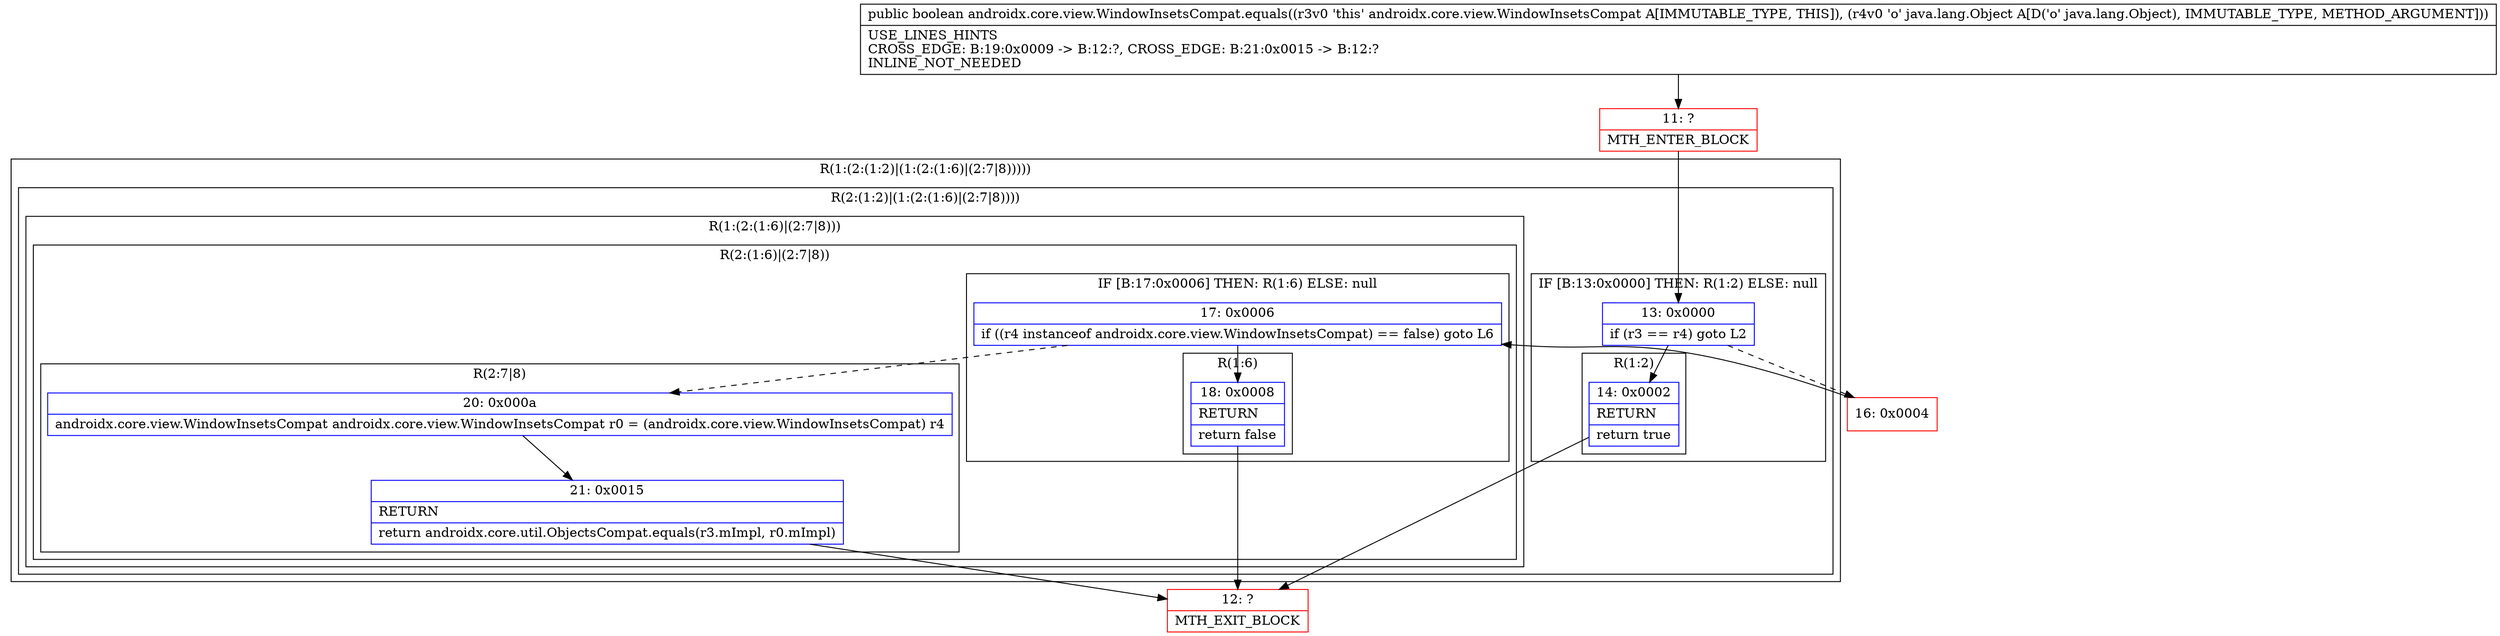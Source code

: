 digraph "CFG forandroidx.core.view.WindowInsetsCompat.equals(Ljava\/lang\/Object;)Z" {
subgraph cluster_Region_1426219505 {
label = "R(1:(2:(1:2)|(1:(2:(1:6)|(2:7|8)))))";
node [shape=record,color=blue];
subgraph cluster_Region_606581874 {
label = "R(2:(1:2)|(1:(2:(1:6)|(2:7|8))))";
node [shape=record,color=blue];
subgraph cluster_IfRegion_750295938 {
label = "IF [B:13:0x0000] THEN: R(1:2) ELSE: null";
node [shape=record,color=blue];
Node_13 [shape=record,label="{13\:\ 0x0000|if (r3 == r4) goto L2\l}"];
subgraph cluster_Region_1028553566 {
label = "R(1:2)";
node [shape=record,color=blue];
Node_14 [shape=record,label="{14\:\ 0x0002|RETURN\l|return true\l}"];
}
}
subgraph cluster_Region_2072353007 {
label = "R(1:(2:(1:6)|(2:7|8)))";
node [shape=record,color=blue];
subgraph cluster_Region_1645750217 {
label = "R(2:(1:6)|(2:7|8))";
node [shape=record,color=blue];
subgraph cluster_IfRegion_177525891 {
label = "IF [B:17:0x0006] THEN: R(1:6) ELSE: null";
node [shape=record,color=blue];
Node_17 [shape=record,label="{17\:\ 0x0006|if ((r4 instanceof androidx.core.view.WindowInsetsCompat) == false) goto L6\l}"];
subgraph cluster_Region_1146014212 {
label = "R(1:6)";
node [shape=record,color=blue];
Node_18 [shape=record,label="{18\:\ 0x0008|RETURN\l|return false\l}"];
}
}
subgraph cluster_Region_1372251649 {
label = "R(2:7|8)";
node [shape=record,color=blue];
Node_20 [shape=record,label="{20\:\ 0x000a|androidx.core.view.WindowInsetsCompat androidx.core.view.WindowInsetsCompat r0 = (androidx.core.view.WindowInsetsCompat) r4\l}"];
Node_21 [shape=record,label="{21\:\ 0x0015|RETURN\l|return androidx.core.util.ObjectsCompat.equals(r3.mImpl, r0.mImpl)\l}"];
}
}
}
}
}
Node_11 [shape=record,color=red,label="{11\:\ ?|MTH_ENTER_BLOCK\l}"];
Node_12 [shape=record,color=red,label="{12\:\ ?|MTH_EXIT_BLOCK\l}"];
Node_16 [shape=record,color=red,label="{16\:\ 0x0004}"];
MethodNode[shape=record,label="{public boolean androidx.core.view.WindowInsetsCompat.equals((r3v0 'this' androidx.core.view.WindowInsetsCompat A[IMMUTABLE_TYPE, THIS]), (r4v0 'o' java.lang.Object A[D('o' java.lang.Object), IMMUTABLE_TYPE, METHOD_ARGUMENT]))  | USE_LINES_HINTS\lCROSS_EDGE: B:19:0x0009 \-\> B:12:?, CROSS_EDGE: B:21:0x0015 \-\> B:12:?\lINLINE_NOT_NEEDED\l}"];
MethodNode -> Node_11;Node_13 -> Node_14;
Node_13 -> Node_16[style=dashed];
Node_14 -> Node_12;
Node_17 -> Node_18;
Node_17 -> Node_20[style=dashed];
Node_18 -> Node_12;
Node_20 -> Node_21;
Node_21 -> Node_12;
Node_11 -> Node_13;
Node_16 -> Node_17;
}

